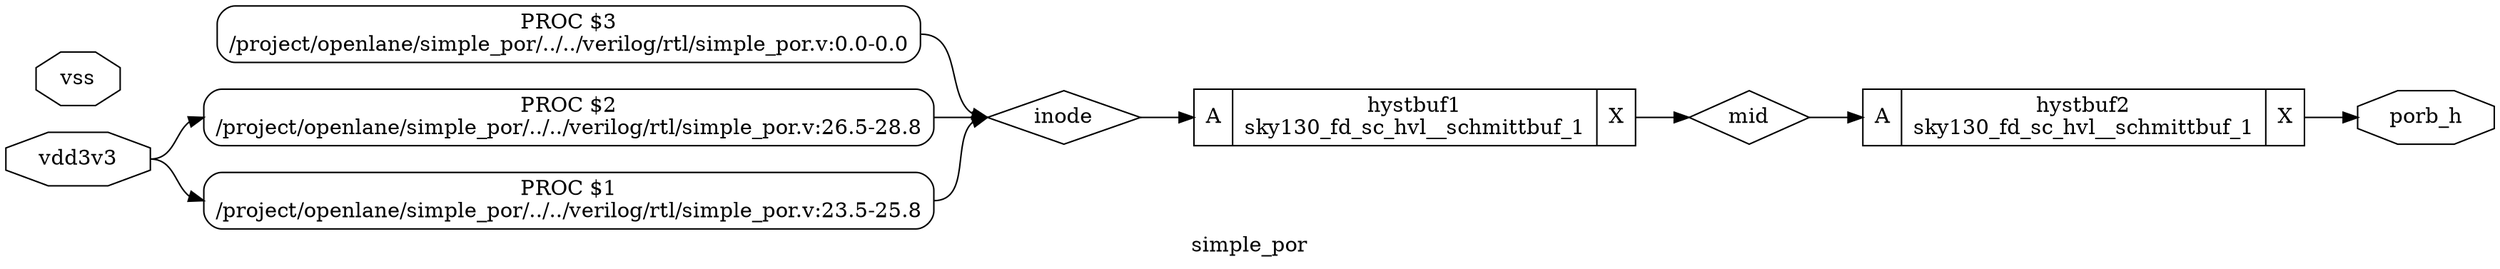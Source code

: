 digraph "simple_por" {
label="simple_por";
rankdir="LR";
remincross=true;
n4 [ shape=diamond, label="inode", color="black", fontcolor="black" ];
n5 [ shape=diamond, label="mid", color="black", fontcolor="black" ];
n6 [ shape=octagon, label="porb_h", color="black", fontcolor="black" ];
n7 [ shape=octagon, label="vss", color="black", fontcolor="black" ];
n8 [ shape=octagon, label="vdd3v3", color="black", fontcolor="black" ];
c11 [ shape=record, label="{{<p9> A}|hystbuf2\nsky130_fd_sc_hvl__schmittbuf_1|{<p10> X}}" ];
c12 [ shape=record, label="{{<p9> A}|hystbuf1\nsky130_fd_sc_hvl__schmittbuf_1|{<p10> X}}" ];
p0 [shape=box, style=rounded, label="PROC $3\n/project/openlane/simple_por/../../verilog/rtl/simple_por.v:0.0-0.0"];
p1 [shape=box, style=rounded, label="PROC $2\n/project/openlane/simple_por/../../verilog/rtl/simple_por.v:26.5-28.8"];
p2 [shape=box, style=rounded, label="PROC $1\n/project/openlane/simple_por/../../verilog/rtl/simple_por.v:23.5-25.8"];
p0:e -> n4:w [color="black", label=""];
p1:e -> n4:w [color="black", label=""];
p2:e -> n4:w [color="black", label=""];
n4:e -> c12:p9:w [color="black", label=""];
c12:p10:e -> n5:w [color="black", label=""];
n5:e -> c11:p9:w [color="black", label=""];
c11:p10:e -> n6:w [color="black", label=""];
n8:e -> p1:w [color="black", label=""];
n8:e -> p2:w [color="black", label=""];
}
